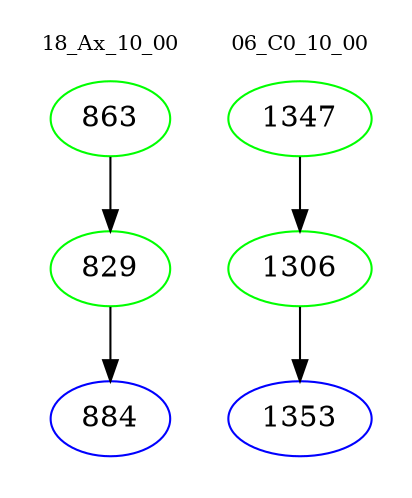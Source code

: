 digraph{
subgraph cluster_0 {
color = white
label = "18_Ax_10_00";
fontsize=10;
T0_863 [label="863", color="green"]
T0_863 -> T0_829 [color="black"]
T0_829 [label="829", color="green"]
T0_829 -> T0_884 [color="black"]
T0_884 [label="884", color="blue"]
}
subgraph cluster_1 {
color = white
label = "06_C0_10_00";
fontsize=10;
T1_1347 [label="1347", color="green"]
T1_1347 -> T1_1306 [color="black"]
T1_1306 [label="1306", color="green"]
T1_1306 -> T1_1353 [color="black"]
T1_1353 [label="1353", color="blue"]
}
}
